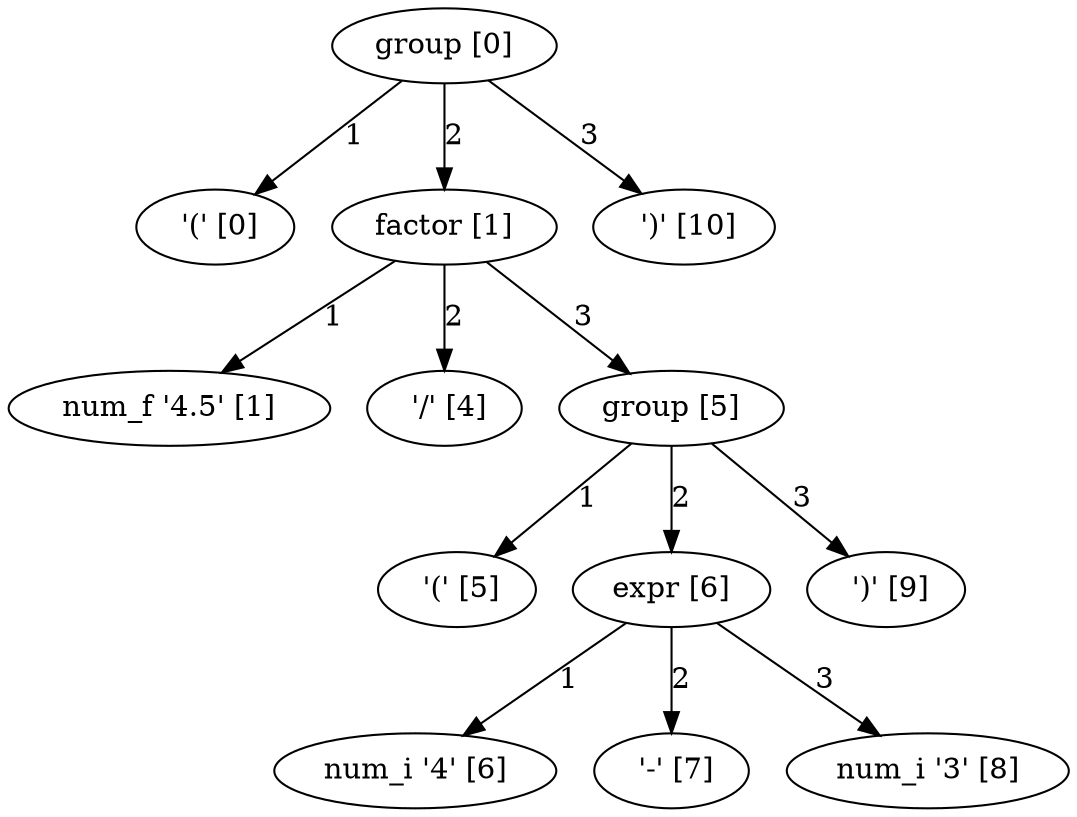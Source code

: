 digraph arpeggio_graph {
4475760576 [label="group [0]"];
4475760576->4473048640 [label="1"]

4473048640 [label=" '(' [0]"];
4475760576->4475758784 [label="2"]

4475758784 [label="factor [1]"];
4475758784->4473049648 [label="1"]

4473049648 [label="num_f '4.5' [1]"];
4475758784->4473047072 [label="2"]

4473047072 [label=" '/' [4]"];
4475758784->4475758912 [label="3"]

4475758912 [label="group [5]"];
4475758912->4473945584 [label="1"]

4473945584 [label=" '(' [5]"];
4475758912->4475758528 [label="2"]

4475758528 [label="expr [6]"];
4475758528->4473944128 [label="1"]

4473944128 [label="num_i '4' [6]"];
4475758528->4475813952 [label="2"]

4475813952 [label=" '-' [7]"];
4475758528->4475814064 [label="3"]

4475814064 [label="num_i '3' [8]"];
4475758912->4475822688 [label="3"]

4475822688 [label=" ')' [9]"];
4475760576->4475822800 [label="3"]

4475822800 [label=" ')' [10]"];
}